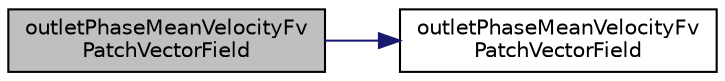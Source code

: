 digraph "outletPhaseMeanVelocityFvPatchVectorField"
{
  bgcolor="transparent";
  edge [fontname="Helvetica",fontsize="10",labelfontname="Helvetica",labelfontsize="10"];
  node [fontname="Helvetica",fontsize="10",shape=record];
  rankdir="LR";
  Node14 [label="outletPhaseMeanVelocityFv\lPatchVectorField",height=0.2,width=0.4,color="black", fillcolor="grey75", style="filled", fontcolor="black"];
  Node14 -> Node15 [color="midnightblue",fontsize="10",style="solid",fontname="Helvetica"];
  Node15 [label="outletPhaseMeanVelocityFv\lPatchVectorField",height=0.2,width=0.4,color="black",URL="$a23005.html#a7654a4b175846f6fa4bfa8f9c60d7f74",tooltip="Construct from patch and internal field. "];
}
